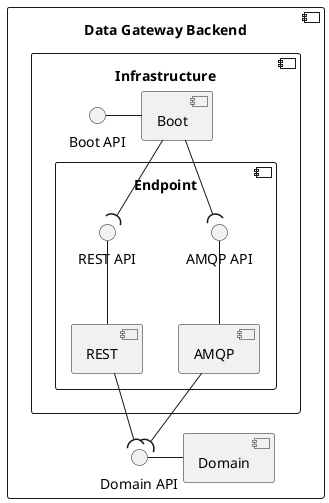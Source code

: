 @startuml data-gateway-backend

component "Data Gateway Backend" {
    component "Domain" as DOM
    component "Infrastructure" as INFRA {
        component "Boot" as BOOT
        component "Endpoint" as ENDPOINT {
            component "AMQP" as AMQP
            component "REST" as REST
            interface "AMQP API" as AMQP_API
            interface "REST API" as REST_API
        }
        interface "Boot API" as BOOT_API
    }

    interface "Domain API" as DOM_API

    DOM_API - DOM

    AMQP_API -- AMQP
    REST_API -- REST

    BOOT_API - BOOT

    AMQP --( DOM_API
    REST --( DOM_API
    BOOT --( REST_API
    BOOT --( AMQP_API
}

@enduml
